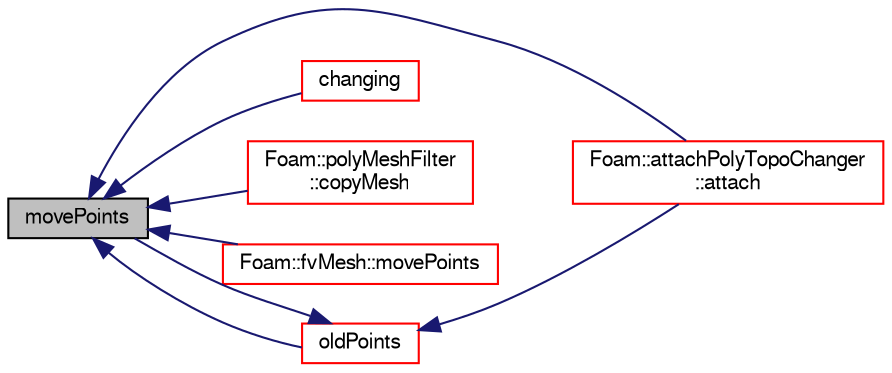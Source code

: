 digraph "movePoints"
{
  bgcolor="transparent";
  edge [fontname="FreeSans",fontsize="10",labelfontname="FreeSans",labelfontsize="10"];
  node [fontname="FreeSans",fontsize="10",shape=record];
  rankdir="LR";
  Node17374 [label="movePoints",height=0.2,width=0.4,color="black", fillcolor="grey75", style="filled", fontcolor="black"];
  Node17374 -> Node17375 [dir="back",color="midnightblue",fontsize="10",style="solid",fontname="FreeSans"];
  Node17375 [label="Foam::attachPolyTopoChanger\l::attach",height=0.2,width=0.4,color="red",URL="$a21606.html#a655f9a7493e609affecc9d220fb2a843",tooltip="Attach mesh. By default filter out empty patches. "];
  Node17374 -> Node17377 [dir="back",color="midnightblue",fontsize="10",style="solid",fontname="FreeSans"];
  Node17377 [label="changing",height=0.2,width=0.4,color="red",URL="$a27410.html#a5ffdcac7622a1cba91f4f67b058a85b0",tooltip="Is mesh changing (topology changing and/or moving) "];
  Node17374 -> Node17655 [dir="back",color="midnightblue",fontsize="10",style="solid",fontname="FreeSans"];
  Node17655 [label="Foam::polyMeshFilter\l::copyMesh",height=0.2,width=0.4,color="red",URL="$a21598.html#a6d46f578539dd45f89a6ea89738c75b5",tooltip="Return a copy of an fvMesh. "];
  Node17374 -> Node17657 [dir="back",color="midnightblue",fontsize="10",style="solid",fontname="FreeSans"];
  Node17657 [label="Foam::fvMesh::movePoints",height=0.2,width=0.4,color="red",URL="$a22766.html#a3693c648bea2e99054cbbb75d4bf4e4d",tooltip="Move points, returns volumes swept by faces in motion. "];
  Node17374 -> Node17672 [dir="back",color="midnightblue",fontsize="10",style="solid",fontname="FreeSans"];
  Node17672 [label="oldPoints",height=0.2,width=0.4,color="red",URL="$a27410.html#a7db04d5fb2df0e34a2e616680cddea9a",tooltip="Return old points for mesh motion. "];
  Node17672 -> Node17375 [dir="back",color="midnightblue",fontsize="10",style="solid",fontname="FreeSans"];
  Node17672 -> Node17374 [dir="back",color="midnightblue",fontsize="10",style="solid",fontname="FreeSans"];
}
